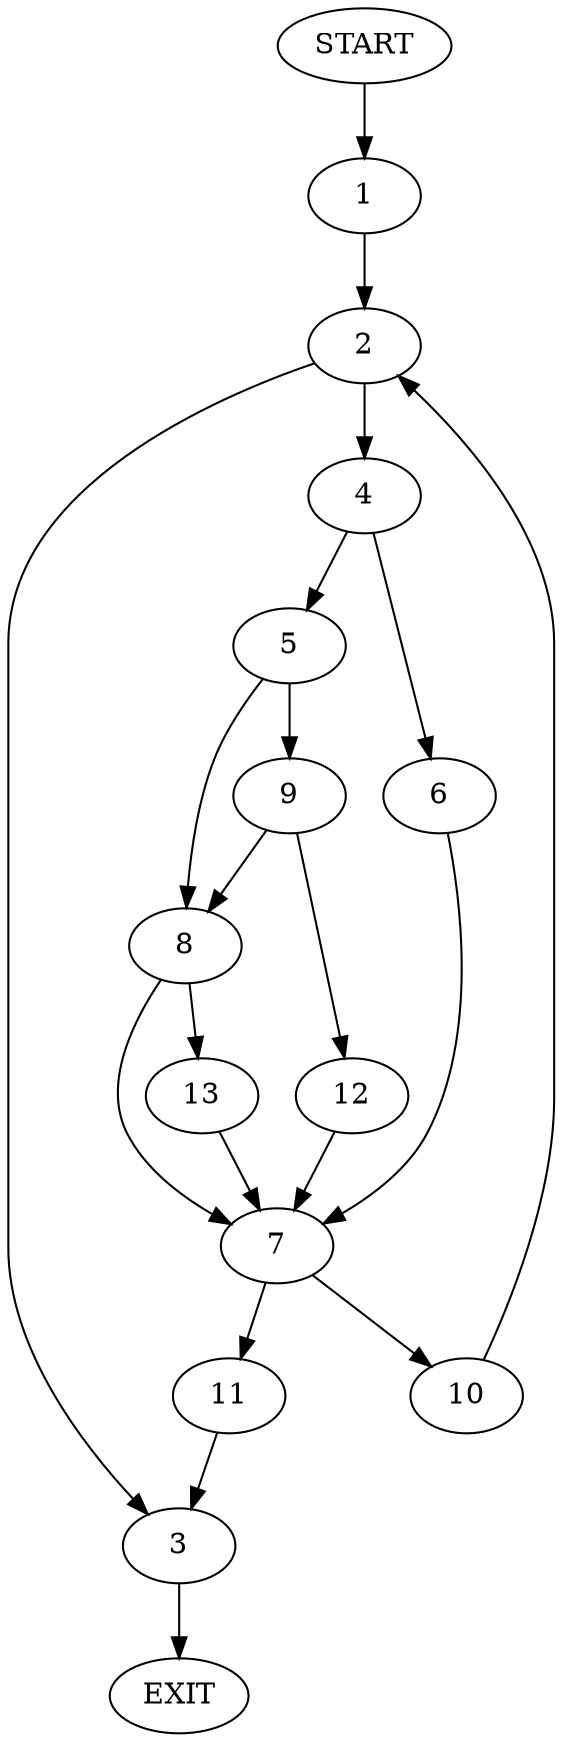 digraph {
0 [label="START"];
1;
2;
3;
4;
5;
6;
7;
8;
9;
10;
11;
12;
13;
14 [label="EXIT"];
0 -> 1;
1 -> 2;
2 -> 3;
2 -> 4;
3 -> 14;
4 -> 5;
4 -> 6;
6 -> 7;
5 -> 8;
5 -> 9;
7 -> 10;
7 -> 11;
9 -> 8;
9 -> 12;
8 -> 13;
8 -> 7;
12 -> 7;
13 -> 7;
11 -> 3;
10 -> 2;
}
